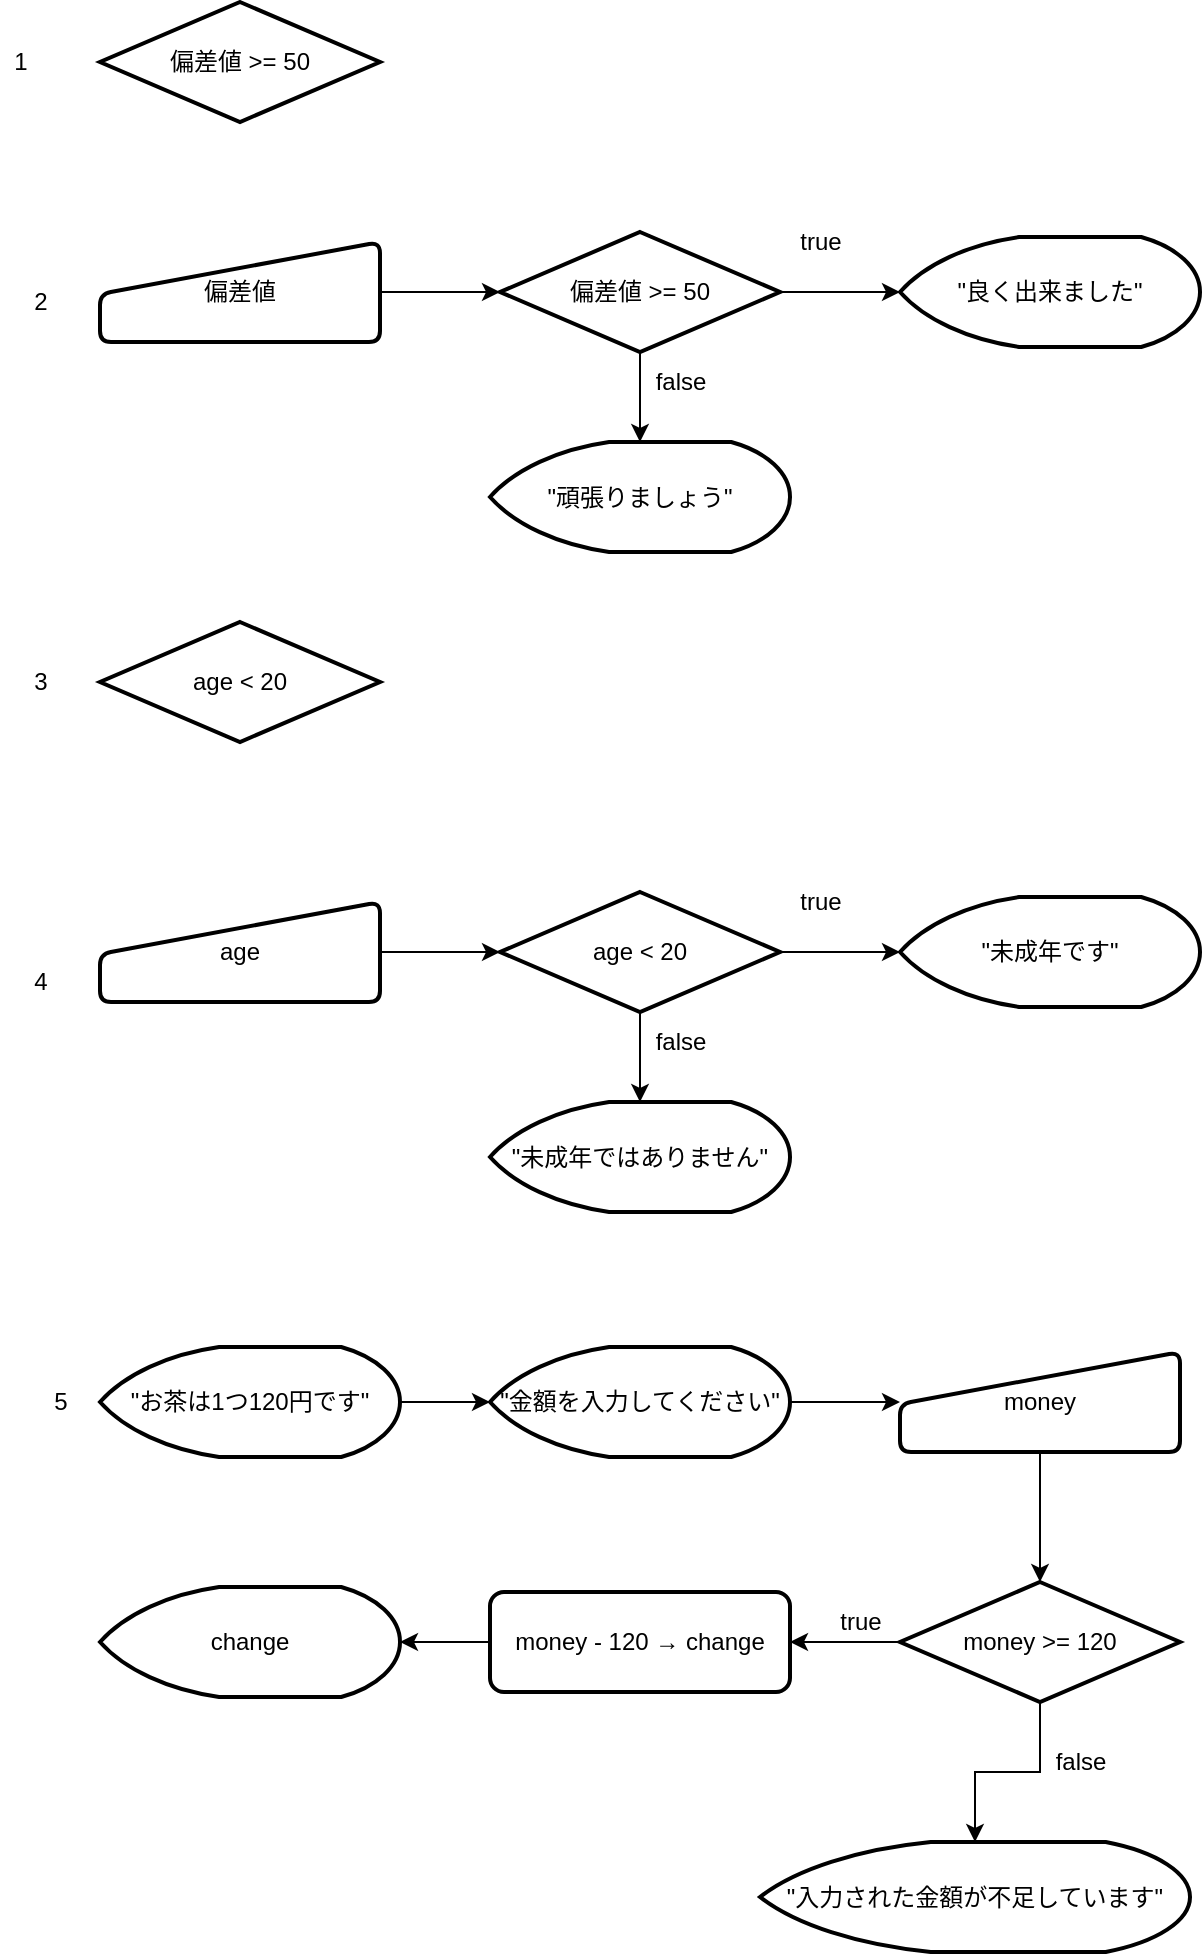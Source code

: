 <mxfile version="14.6.13" type="device"><diagram id="E3MOqlz6K4N1q3RT0sY1" name="第 1 页"><mxGraphModel dx="1024" dy="752" grid="1" gridSize="10" guides="1" tooltips="1" connect="1" arrows="1" fold="1" page="1" pageScale="1" pageWidth="827" pageHeight="1169" math="0" shadow="0"><root><mxCell id="0"/><mxCell id="1" parent="0"/><mxCell id="BLlkbpM_C92RWv03rMJt-6" style="edgeStyle=orthogonalEdgeStyle;rounded=0;orthogonalLoop=1;jettySize=auto;html=1;exitX=1;exitY=0.5;exitDx=0;exitDy=0;exitPerimeter=0;entryX=0;entryY=0.5;entryDx=0;entryDy=0;entryPerimeter=0;" edge="1" parent="1" source="BLlkbpM_C92RWv03rMJt-1" target="BLlkbpM_C92RWv03rMJt-5"><mxGeometry relative="1" as="geometry"/></mxCell><mxCell id="BLlkbpM_C92RWv03rMJt-7" style="edgeStyle=orthogonalEdgeStyle;rounded=0;orthogonalLoop=1;jettySize=auto;html=1;exitX=0.5;exitY=1;exitDx=0;exitDy=0;exitPerimeter=0;entryX=0.5;entryY=0;entryDx=0;entryDy=0;entryPerimeter=0;" edge="1" parent="1" source="BLlkbpM_C92RWv03rMJt-1" target="BLlkbpM_C92RWv03rMJt-8"><mxGeometry relative="1" as="geometry"><mxPoint x="430" y="310" as="targetPoint"/></mxGeometry></mxCell><mxCell id="BLlkbpM_C92RWv03rMJt-1" value="偏差値 &amp;gt;= 50" style="strokeWidth=2;html=1;shape=mxgraph.flowchart.decision;whiteSpace=wrap;" vertex="1" parent="1"><mxGeometry x="360" y="205" width="140" height="60" as="geometry"/></mxCell><mxCell id="BLlkbpM_C92RWv03rMJt-2" value="偏差値 &amp;gt;= 50" style="strokeWidth=2;html=1;shape=mxgraph.flowchart.decision;whiteSpace=wrap;" vertex="1" parent="1"><mxGeometry x="160" y="90" width="140" height="60" as="geometry"/></mxCell><mxCell id="BLlkbpM_C92RWv03rMJt-4" style="edgeStyle=orthogonalEdgeStyle;rounded=0;orthogonalLoop=1;jettySize=auto;html=1;exitX=1;exitY=0.5;exitDx=0;exitDy=0;entryX=0;entryY=0.5;entryDx=0;entryDy=0;entryPerimeter=0;" edge="1" parent="1" source="BLlkbpM_C92RWv03rMJt-3" target="BLlkbpM_C92RWv03rMJt-1"><mxGeometry relative="1" as="geometry"/></mxCell><mxCell id="BLlkbpM_C92RWv03rMJt-3" value="偏差値" style="html=1;strokeWidth=2;shape=manualInput;whiteSpace=wrap;rounded=1;size=26;arcSize=11;" vertex="1" parent="1"><mxGeometry x="160" y="210" width="140" height="50" as="geometry"/></mxCell><mxCell id="BLlkbpM_C92RWv03rMJt-5" value="&quot;良く出来ました&quot;" style="strokeWidth=2;html=1;shape=mxgraph.flowchart.display;whiteSpace=wrap;" vertex="1" parent="1"><mxGeometry x="560" y="207.5" width="150" height="55" as="geometry"/></mxCell><mxCell id="BLlkbpM_C92RWv03rMJt-8" value="&quot;頑張りましょう&quot;" style="strokeWidth=2;html=1;shape=mxgraph.flowchart.display;whiteSpace=wrap;" vertex="1" parent="1"><mxGeometry x="355" y="310" width="150" height="55" as="geometry"/></mxCell><mxCell id="BLlkbpM_C92RWv03rMJt-9" value="true" style="text;html=1;align=center;verticalAlign=middle;resizable=0;points=[];autosize=1;strokeColor=none;" vertex="1" parent="1"><mxGeometry x="500" y="200" width="40" height="20" as="geometry"/></mxCell><mxCell id="BLlkbpM_C92RWv03rMJt-10" value="false" style="text;html=1;align=center;verticalAlign=middle;resizable=0;points=[];autosize=1;strokeColor=none;" vertex="1" parent="1"><mxGeometry x="430" y="270" width="40" height="20" as="geometry"/></mxCell><mxCell id="BLlkbpM_C92RWv03rMJt-11" value="age &amp;lt; 20" style="strokeWidth=2;html=1;shape=mxgraph.flowchart.decision;whiteSpace=wrap;" vertex="1" parent="1"><mxGeometry x="160" y="400" width="140" height="60" as="geometry"/></mxCell><mxCell id="BLlkbpM_C92RWv03rMJt-21" style="edgeStyle=orthogonalEdgeStyle;rounded=0;orthogonalLoop=1;jettySize=auto;html=1;exitX=1;exitY=0.5;exitDx=0;exitDy=0;exitPerimeter=0;entryX=0;entryY=0.5;entryDx=0;entryDy=0;entryPerimeter=0;" edge="1" parent="1" source="BLlkbpM_C92RWv03rMJt-23" target="BLlkbpM_C92RWv03rMJt-26"><mxGeometry relative="1" as="geometry"/></mxCell><mxCell id="BLlkbpM_C92RWv03rMJt-22" style="edgeStyle=orthogonalEdgeStyle;rounded=0;orthogonalLoop=1;jettySize=auto;html=1;exitX=0.5;exitY=1;exitDx=0;exitDy=0;exitPerimeter=0;entryX=0.5;entryY=0;entryDx=0;entryDy=0;entryPerimeter=0;" edge="1" parent="1" source="BLlkbpM_C92RWv03rMJt-23" target="BLlkbpM_C92RWv03rMJt-27"><mxGeometry relative="1" as="geometry"><mxPoint x="430" y="640" as="targetPoint"/></mxGeometry></mxCell><mxCell id="BLlkbpM_C92RWv03rMJt-23" value="age &amp;lt; 20" style="strokeWidth=2;html=1;shape=mxgraph.flowchart.decision;whiteSpace=wrap;" vertex="1" parent="1"><mxGeometry x="360" y="535" width="140" height="60" as="geometry"/></mxCell><mxCell id="BLlkbpM_C92RWv03rMJt-24" style="edgeStyle=orthogonalEdgeStyle;rounded=0;orthogonalLoop=1;jettySize=auto;html=1;exitX=1;exitY=0.5;exitDx=0;exitDy=0;entryX=0;entryY=0.5;entryDx=0;entryDy=0;entryPerimeter=0;" edge="1" parent="1" source="BLlkbpM_C92RWv03rMJt-25" target="BLlkbpM_C92RWv03rMJt-23"><mxGeometry relative="1" as="geometry"/></mxCell><mxCell id="BLlkbpM_C92RWv03rMJt-25" value="age" style="html=1;strokeWidth=2;shape=manualInput;whiteSpace=wrap;rounded=1;size=26;arcSize=11;" vertex="1" parent="1"><mxGeometry x="160" y="540" width="140" height="50" as="geometry"/></mxCell><mxCell id="BLlkbpM_C92RWv03rMJt-26" value="&quot;未成年です&quot;" style="strokeWidth=2;html=1;shape=mxgraph.flowchart.display;whiteSpace=wrap;" vertex="1" parent="1"><mxGeometry x="560" y="537.5" width="150" height="55" as="geometry"/></mxCell><mxCell id="BLlkbpM_C92RWv03rMJt-27" value="&quot;未成年ではありません&quot;" style="strokeWidth=2;html=1;shape=mxgraph.flowchart.display;whiteSpace=wrap;" vertex="1" parent="1"><mxGeometry x="355" y="640" width="150" height="55" as="geometry"/></mxCell><mxCell id="BLlkbpM_C92RWv03rMJt-28" value="true" style="text;html=1;align=center;verticalAlign=middle;resizable=0;points=[];autosize=1;strokeColor=none;" vertex="1" parent="1"><mxGeometry x="500" y="530" width="40" height="20" as="geometry"/></mxCell><mxCell id="BLlkbpM_C92RWv03rMJt-29" value="false" style="text;html=1;align=center;verticalAlign=middle;resizable=0;points=[];autosize=1;strokeColor=none;" vertex="1" parent="1"><mxGeometry x="430" y="600" width="40" height="20" as="geometry"/></mxCell><mxCell id="BLlkbpM_C92RWv03rMJt-30" value="1" style="text;html=1;align=center;verticalAlign=middle;resizable=0;points=[];autosize=1;strokeColor=none;" vertex="1" parent="1"><mxGeometry x="110" y="110" width="20" height="20" as="geometry"/></mxCell><mxCell id="BLlkbpM_C92RWv03rMJt-31" value="2" style="text;html=1;align=center;verticalAlign=middle;resizable=0;points=[];autosize=1;strokeColor=none;" vertex="1" parent="1"><mxGeometry x="120" y="230" width="20" height="20" as="geometry"/></mxCell><mxCell id="BLlkbpM_C92RWv03rMJt-32" value="3" style="text;html=1;align=center;verticalAlign=middle;resizable=0;points=[];autosize=1;strokeColor=none;" vertex="1" parent="1"><mxGeometry x="120" y="420" width="20" height="20" as="geometry"/></mxCell><mxCell id="BLlkbpM_C92RWv03rMJt-33" value="4" style="text;html=1;align=center;verticalAlign=middle;resizable=0;points=[];autosize=1;strokeColor=none;" vertex="1" parent="1"><mxGeometry x="120" y="570" width="20" height="20" as="geometry"/></mxCell><mxCell id="BLlkbpM_C92RWv03rMJt-34" value="5" style="text;html=1;align=center;verticalAlign=middle;resizable=0;points=[];autosize=1;strokeColor=none;" vertex="1" parent="1"><mxGeometry x="130" y="780" width="20" height="20" as="geometry"/></mxCell><mxCell id="BLlkbpM_C92RWv03rMJt-38" style="edgeStyle=orthogonalEdgeStyle;rounded=0;orthogonalLoop=1;jettySize=auto;html=1;exitX=1;exitY=0.5;exitDx=0;exitDy=0;exitPerimeter=0;entryX=0;entryY=0.5;entryDx=0;entryDy=0;entryPerimeter=0;" edge="1" parent="1" source="BLlkbpM_C92RWv03rMJt-36" target="BLlkbpM_C92RWv03rMJt-37"><mxGeometry relative="1" as="geometry"/></mxCell><mxCell id="BLlkbpM_C92RWv03rMJt-36" value="&quot;お茶は1つ120円です&quot;" style="strokeWidth=2;html=1;shape=mxgraph.flowchart.display;whiteSpace=wrap;" vertex="1" parent="1"><mxGeometry x="160" y="762.5" width="150" height="55" as="geometry"/></mxCell><mxCell id="BLlkbpM_C92RWv03rMJt-42" style="edgeStyle=orthogonalEdgeStyle;rounded=0;orthogonalLoop=1;jettySize=auto;html=1;exitX=1;exitY=0.5;exitDx=0;exitDy=0;exitPerimeter=0;entryX=0;entryY=0.5;entryDx=0;entryDy=0;" edge="1" parent="1" source="BLlkbpM_C92RWv03rMJt-37" target="BLlkbpM_C92RWv03rMJt-41"><mxGeometry relative="1" as="geometry"/></mxCell><mxCell id="BLlkbpM_C92RWv03rMJt-37" value="&quot;金額を入力してください&quot;" style="strokeWidth=2;html=1;shape=mxgraph.flowchart.display;whiteSpace=wrap;" vertex="1" parent="1"><mxGeometry x="355" y="762.5" width="150" height="55" as="geometry"/></mxCell><mxCell id="BLlkbpM_C92RWv03rMJt-44" style="edgeStyle=orthogonalEdgeStyle;rounded=0;orthogonalLoop=1;jettySize=auto;html=1;exitX=0.5;exitY=1;exitDx=0;exitDy=0;entryX=0.5;entryY=0;entryDx=0;entryDy=0;entryPerimeter=0;" edge="1" parent="1" source="BLlkbpM_C92RWv03rMJt-41" target="BLlkbpM_C92RWv03rMJt-43"><mxGeometry relative="1" as="geometry"/></mxCell><mxCell id="BLlkbpM_C92RWv03rMJt-41" value="money" style="html=1;strokeWidth=2;shape=manualInput;whiteSpace=wrap;rounded=1;size=26;arcSize=11;" vertex="1" parent="1"><mxGeometry x="560" y="765" width="140" height="50" as="geometry"/></mxCell><mxCell id="BLlkbpM_C92RWv03rMJt-48" style="edgeStyle=orthogonalEdgeStyle;rounded=0;orthogonalLoop=1;jettySize=auto;html=1;exitX=0;exitY=0.5;exitDx=0;exitDy=0;exitPerimeter=0;entryX=1;entryY=0.5;entryDx=0;entryDy=0;" edge="1" parent="1" source="BLlkbpM_C92RWv03rMJt-43" target="BLlkbpM_C92RWv03rMJt-47"><mxGeometry relative="1" as="geometry"/></mxCell><mxCell id="BLlkbpM_C92RWv03rMJt-53" style="edgeStyle=orthogonalEdgeStyle;rounded=0;orthogonalLoop=1;jettySize=auto;html=1;exitX=0.5;exitY=1;exitDx=0;exitDy=0;exitPerimeter=0;entryX=0.5;entryY=0;entryDx=0;entryDy=0;entryPerimeter=0;" edge="1" parent="1" source="BLlkbpM_C92RWv03rMJt-43" target="BLlkbpM_C92RWv03rMJt-54"><mxGeometry relative="1" as="geometry"><mxPoint x="630" y="1000" as="targetPoint"/></mxGeometry></mxCell><mxCell id="BLlkbpM_C92RWv03rMJt-43" value="money &amp;gt;= 120" style="strokeWidth=2;html=1;shape=mxgraph.flowchart.decision;whiteSpace=wrap;" vertex="1" parent="1"><mxGeometry x="560" y="880" width="140" height="60" as="geometry"/></mxCell><mxCell id="BLlkbpM_C92RWv03rMJt-51" style="edgeStyle=orthogonalEdgeStyle;rounded=0;orthogonalLoop=1;jettySize=auto;html=1;exitX=0;exitY=0.5;exitDx=0;exitDy=0;entryX=1;entryY=0.5;entryDx=0;entryDy=0;entryPerimeter=0;" edge="1" parent="1" source="BLlkbpM_C92RWv03rMJt-47" target="BLlkbpM_C92RWv03rMJt-50"><mxGeometry relative="1" as="geometry"/></mxCell><mxCell id="BLlkbpM_C92RWv03rMJt-47" value="money - 120 → change" style="rounded=1;whiteSpace=wrap;html=1;absoluteArcSize=1;arcSize=14;strokeWidth=2;" vertex="1" parent="1"><mxGeometry x="355" y="885" width="150" height="50" as="geometry"/></mxCell><mxCell id="BLlkbpM_C92RWv03rMJt-50" value="change" style="strokeWidth=2;html=1;shape=mxgraph.flowchart.display;whiteSpace=wrap;" vertex="1" parent="1"><mxGeometry x="160" y="882.5" width="150" height="55" as="geometry"/></mxCell><mxCell id="BLlkbpM_C92RWv03rMJt-54" value="&quot;入力された金額が不足しています&quot;" style="strokeWidth=2;html=1;shape=mxgraph.flowchart.display;whiteSpace=wrap;" vertex="1" parent="1"><mxGeometry x="490" y="1010" width="215" height="55" as="geometry"/></mxCell><mxCell id="BLlkbpM_C92RWv03rMJt-55" value="true" style="text;html=1;align=center;verticalAlign=middle;resizable=0;points=[];autosize=1;strokeColor=none;" vertex="1" parent="1"><mxGeometry x="520" y="890" width="40" height="20" as="geometry"/></mxCell><mxCell id="BLlkbpM_C92RWv03rMJt-56" value="false" style="text;html=1;align=center;verticalAlign=middle;resizable=0;points=[];autosize=1;strokeColor=none;" vertex="1" parent="1"><mxGeometry x="630" y="960" width="40" height="20" as="geometry"/></mxCell></root></mxGraphModel></diagram></mxfile>
